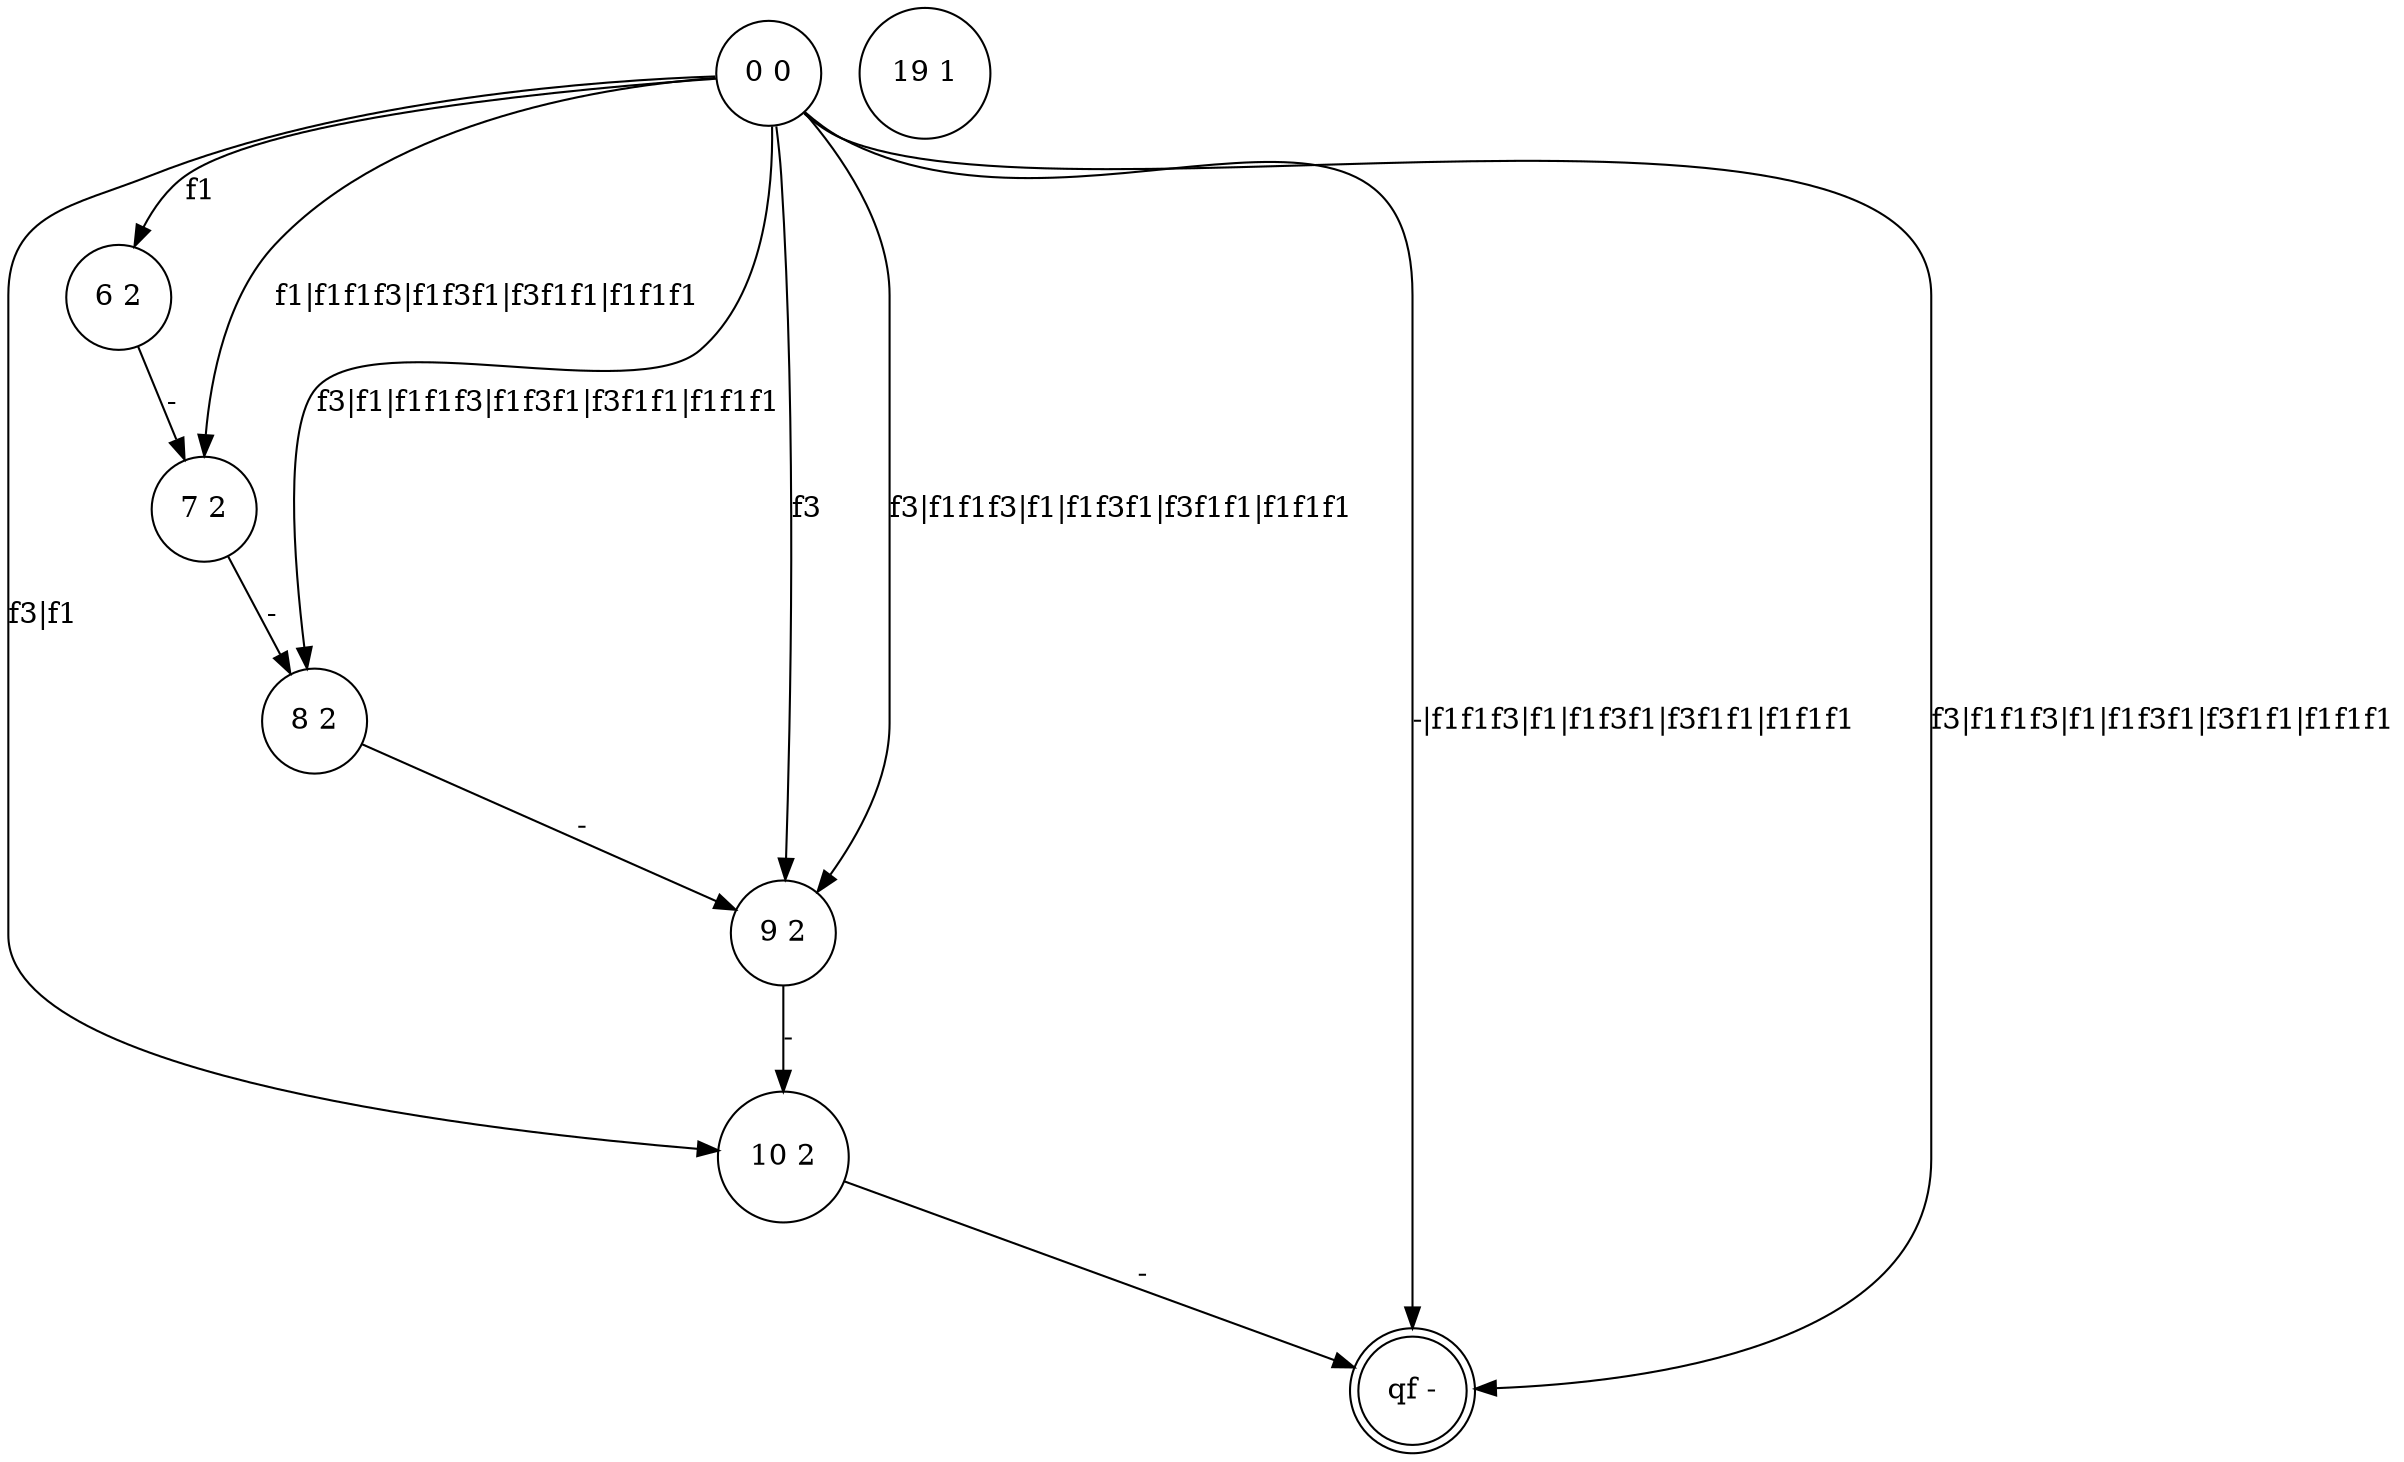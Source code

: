digraph 39 {
	"10 2" [shape=circle]
	"6 2" [shape=circle]
	"7 2" [shape=circle]
	"8 2" [shape=circle]
	"9 2" [shape=circle]
	"6 2" [shape=circle]
	"7 2" [shape=circle]
	"9 2" [shape=circle]
	"8 2" [shape=circle]
	"qf -" [shape=doublecircle]
	"0 0" [shape=circle]
	"19 1" [shape=circle]
	"6 2" -> "7 2" [label="-"]
	"7 2" -> "8 2" [label="-"]
	"8 2" -> "9 2" [label="-"]
	"9 2" -> "10 2" [label="-"]
	"10 2" -> "qf -" [label="-"]
	"0 0" -> "6 2" [label=f1]
	"0 0" -> "9 2" [label=f3]
	"0 0" -> "10 2" [label="f3|f1"]
	"0 0" -> "qf -" [label="-|f1f1f3|f1|f1f3f1|f3f1f1|f1f1f1"]
	"0 0" -> "7 2" [label="f1|f1f1f3|f1f3f1|f3f1f1|f1f1f1"]
	"0 0" -> "8 2" [label="f3|f1|f1f1f3|f1f3f1|f3f1f1|f1f1f1"]
	"0 0" -> "9 2" [label="f3|f1f1f3|f1|f1f3f1|f3f1f1|f1f1f1"]
	"0 0" -> "qf -" [label="f3|f1f1f3|f1|f1f3f1|f3f1f1|f1f1f1"]
}
